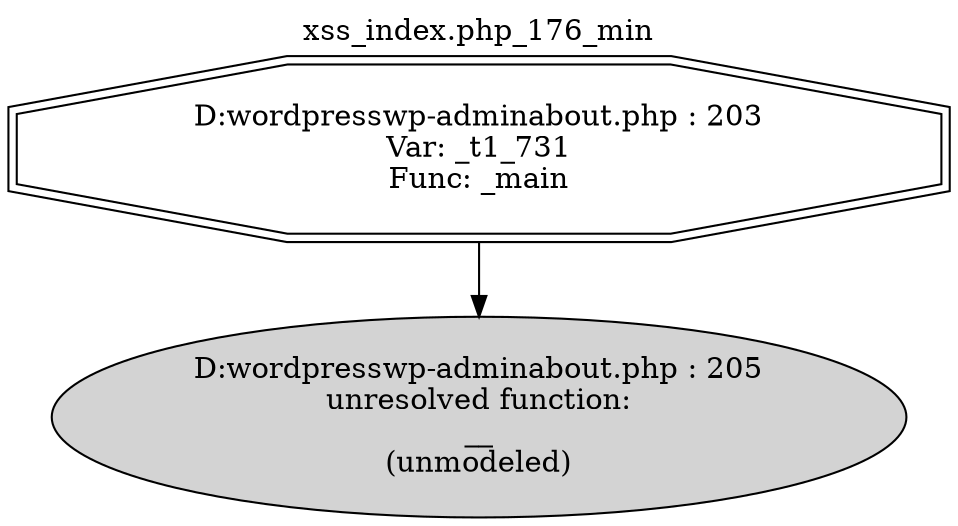digraph cfg {
  label="xss_index.php_176_min";
  labelloc=t;
  n1 [shape=doubleoctagon, label="D:\wordpress\wp-admin\about.php : 203\nVar: _t1_731\nFunc: _main\n"];
  n2 [shape=ellipse, label="D:\wordpress\wp-admin\about.php : 205\nunresolved function:\n__\n(unmodeled)\n",style=filled];
  n1 -> n2;
}
